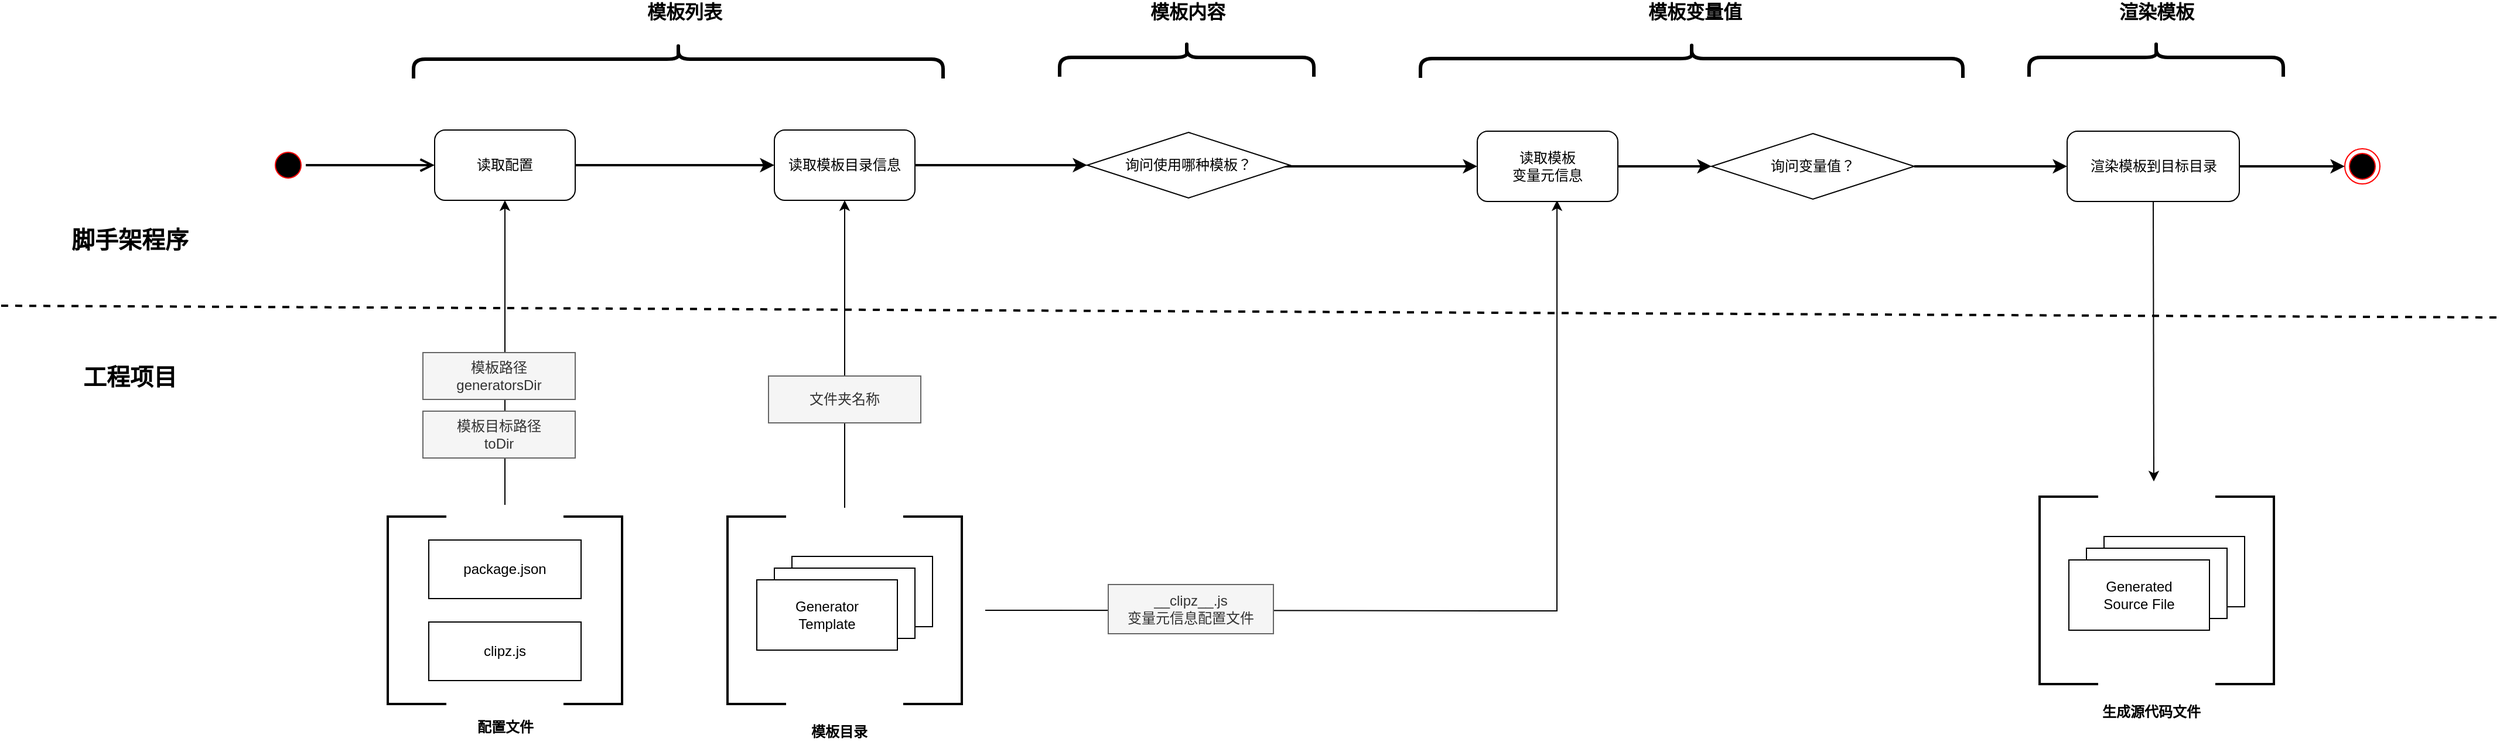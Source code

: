 <mxfile version="12.1.7" type="device" pages="1"><diagram id="BhGtVqAOG5pu5PqPBt-w" name="Page-1"><mxGraphModel dx="3261" dy="1481" grid="1" gridSize="10" guides="1" tooltips="1" connect="1" arrows="1" fold="1" page="1" pageScale="1" pageWidth="827" pageHeight="1169" math="0" shadow="0"><root><mxCell id="0"/><mxCell id="1" parent="0"/><mxCell id="YtCOchvPhmTr-XW-jlTc-1" value="package.json" style="rounded=0;whiteSpace=wrap;html=1;" vertex="1" parent="1"><mxGeometry x="195" y="530" width="130" height="50" as="geometry"/></mxCell><mxCell id="YtCOchvPhmTr-XW-jlTc-2" value="clipz.js" style="rounded=0;whiteSpace=wrap;html=1;" vertex="1" parent="1"><mxGeometry x="195" y="600" width="130" height="50" as="geometry"/></mxCell><mxCell id="YtCOchvPhmTr-XW-jlTc-3" value="" style="strokeWidth=2;html=1;shape=mxgraph.flowchart.annotation_1;align=left;pointerEvents=1;" vertex="1" parent="1"><mxGeometry x="160" y="510" width="50" height="160" as="geometry"/></mxCell><mxCell id="YtCOchvPhmTr-XW-jlTc-4" value="" style="strokeWidth=2;html=1;shape=mxgraph.flowchart.annotation_1;align=left;pointerEvents=1;rotation=-180;" vertex="1" parent="1"><mxGeometry x="310" y="510" width="50" height="160" as="geometry"/></mxCell><mxCell id="YtCOchvPhmTr-XW-jlTc-7" value="配置文件" style="text;html=1;resizable=0;points=[];autosize=1;align=center;verticalAlign=top;spacingTop=-4;fontStyle=1" vertex="1" parent="1"><mxGeometry x="230" y="680" width="60" height="20" as="geometry"/></mxCell><mxCell id="YtCOchvPhmTr-XW-jlTc-10" value="" style="rounded=0;whiteSpace=wrap;html=1;align=center;" vertex="1" parent="1"><mxGeometry x="505" y="544" width="120" height="60" as="geometry"/></mxCell><mxCell id="YtCOchvPhmTr-XW-jlTc-11" value="" style="rounded=0;whiteSpace=wrap;html=1;align=center;" vertex="1" parent="1"><mxGeometry x="490" y="554" width="120" height="60" as="geometry"/></mxCell><mxCell id="YtCOchvPhmTr-XW-jlTc-12" value="Generator&lt;br&gt;Template" style="rounded=0;whiteSpace=wrap;html=1;align=center;" vertex="1" parent="1"><mxGeometry x="475" y="564" width="120" height="60" as="geometry"/></mxCell><mxCell id="YtCOchvPhmTr-XW-jlTc-13" value="" style="strokeWidth=2;html=1;shape=mxgraph.flowchart.annotation_1;align=left;pointerEvents=1;" vertex="1" parent="1"><mxGeometry x="450" y="510" width="50" height="160" as="geometry"/></mxCell><mxCell id="YtCOchvPhmTr-XW-jlTc-48" style="edgeStyle=orthogonalEdgeStyle;rounded=0;orthogonalLoop=1;jettySize=auto;html=1;entryX=0.567;entryY=0.983;entryDx=0;entryDy=0;entryPerimeter=0;fontSize=12;" edge="1" parent="1" target="YtCOchvPhmTr-XW-jlTc-43"><mxGeometry relative="1" as="geometry"><mxPoint x="670" y="590" as="sourcePoint"/></mxGeometry></mxCell><mxCell id="YtCOchvPhmTr-XW-jlTc-14" value="" style="strokeWidth=2;html=1;shape=mxgraph.flowchart.annotation_1;align=left;pointerEvents=1;rotation=-180;" vertex="1" parent="1"><mxGeometry x="600" y="510" width="50" height="160" as="geometry"/></mxCell><mxCell id="YtCOchvPhmTr-XW-jlTc-15" value="模板目录" style="text;html=1;resizable=0;points=[];autosize=1;align=center;verticalAlign=top;spacingTop=-4;fontStyle=1" vertex="1" parent="1"><mxGeometry x="515" y="684" width="60" height="20" as="geometry"/></mxCell><mxCell id="YtCOchvPhmTr-XW-jlTc-19" value="工程项目" style="text;html=1;strokeColor=none;fillColor=none;align=center;verticalAlign=middle;whiteSpace=wrap;rounded=0;fontStyle=1;fontSize=20;" vertex="1" parent="1"><mxGeometry x="-120" y="370" width="120" height="40" as="geometry"/></mxCell><mxCell id="YtCOchvPhmTr-XW-jlTc-23" value="" style="ellipse;html=1;shape=startState;fillColor=#000000;strokeColor=#ff0000;fontSize=20;align=center;" vertex="1" parent="1"><mxGeometry x="60" y="195" width="30" height="30" as="geometry"/></mxCell><mxCell id="YtCOchvPhmTr-XW-jlTc-24" value="" style="edgeStyle=orthogonalEdgeStyle;html=1;verticalAlign=bottom;endArrow=open;endSize=8;strokeColor=#000000;fontSize=20;strokeWidth=2;" edge="1" source="YtCOchvPhmTr-XW-jlTc-23" parent="1"><mxGeometry relative="1" as="geometry"><mxPoint x="200" y="210" as="targetPoint"/></mxGeometry></mxCell><mxCell id="YtCOchvPhmTr-XW-jlTc-35" style="edgeStyle=orthogonalEdgeStyle;rounded=0;orthogonalLoop=1;jettySize=auto;html=1;fontSize=12;strokeWidth=2;" edge="1" parent="1" source="YtCOchvPhmTr-XW-jlTc-25" target="YtCOchvPhmTr-XW-jlTc-27"><mxGeometry relative="1" as="geometry"/></mxCell><mxCell id="YtCOchvPhmTr-XW-jlTc-25" value="读取配置" style="rounded=1;whiteSpace=wrap;html=1;fontSize=12;align=center;" vertex="1" parent="1"><mxGeometry x="200" y="180" width="120" height="60" as="geometry"/></mxCell><mxCell id="YtCOchvPhmTr-XW-jlTc-32" style="edgeStyle=orthogonalEdgeStyle;rounded=0;orthogonalLoop=1;jettySize=auto;html=1;fontSize=12;strokeWidth=2;" edge="1" parent="1" source="YtCOchvPhmTr-XW-jlTc-27" target="YtCOchvPhmTr-XW-jlTc-31"><mxGeometry relative="1" as="geometry"/></mxCell><mxCell id="YtCOchvPhmTr-XW-jlTc-27" value="读取模板目录信息" style="rounded=1;whiteSpace=wrap;html=1;fontSize=12;align=center;" vertex="1" parent="1"><mxGeometry x="490" y="180" width="120" height="60" as="geometry"/></mxCell><mxCell id="YtCOchvPhmTr-XW-jlTc-42" style="edgeStyle=orthogonalEdgeStyle;rounded=0;orthogonalLoop=1;jettySize=auto;html=1;fontSize=12;strokeWidth=2;exitX=0.965;exitY=0.518;exitDx=0;exitDy=0;exitPerimeter=0;entryX=0;entryY=0.5;entryDx=0;entryDy=0;" edge="1" parent="1" source="YtCOchvPhmTr-XW-jlTc-31" target="YtCOchvPhmTr-XW-jlTc-43"><mxGeometry relative="1" as="geometry"><mxPoint x="1090" y="210" as="targetPoint"/><mxPoint x="1010" y="210" as="sourcePoint"/></mxGeometry></mxCell><mxCell id="YtCOchvPhmTr-XW-jlTc-31" value="询问使用哪种模板？" style="rhombus;whiteSpace=wrap;html=1;fontSize=12;align=center;" vertex="1" parent="1"><mxGeometry x="757" y="182" width="173" height="56" as="geometry"/></mxCell><mxCell id="YtCOchvPhmTr-XW-jlTc-36" value="" style="endArrow=classic;html=1;fontSize=12;entryX=0.5;entryY=1;entryDx=0;entryDy=0;" edge="1" parent="1" target="YtCOchvPhmTr-XW-jlTc-25"><mxGeometry width="50" height="50" relative="1" as="geometry"><mxPoint x="260" y="500" as="sourcePoint"/><mxPoint x="300" y="440" as="targetPoint"/></mxGeometry></mxCell><mxCell id="YtCOchvPhmTr-XW-jlTc-37" value="模板路径&lt;br&gt;generatorsDir" style="rounded=0;whiteSpace=wrap;html=1;fontSize=12;align=center;fillColor=#f5f5f5;strokeColor=#666666;fontColor=#333333;" vertex="1" parent="1"><mxGeometry x="190" y="370" width="130" height="40" as="geometry"/></mxCell><mxCell id="YtCOchvPhmTr-XW-jlTc-38" value="模板目标路径&lt;br&gt;toDir" style="rounded=0;whiteSpace=wrap;html=1;fontSize=12;align=center;fillColor=#f5f5f5;strokeColor=#666666;fontColor=#333333;" vertex="1" parent="1"><mxGeometry x="190" y="420" width="130" height="40" as="geometry"/></mxCell><mxCell id="YtCOchvPhmTr-XW-jlTc-40" value="" style="endArrow=classic;html=1;fontSize=12;entryX=0.5;entryY=1;entryDx=0;entryDy=0;" edge="1" parent="1" target="YtCOchvPhmTr-XW-jlTc-27"><mxGeometry width="50" height="50" relative="1" as="geometry"><mxPoint x="550" y="502.5" as="sourcePoint"/><mxPoint x="550" y="277.5" as="targetPoint"/></mxGeometry></mxCell><mxCell id="YtCOchvPhmTr-XW-jlTc-41" value="文件夹名称" style="rounded=0;whiteSpace=wrap;html=1;fontSize=12;align=center;fillColor=#f5f5f5;strokeColor=#666666;fontColor=#333333;" vertex="1" parent="1"><mxGeometry x="485" y="390" width="130" height="40" as="geometry"/></mxCell><mxCell id="YtCOchvPhmTr-XW-jlTc-45" style="edgeStyle=orthogonalEdgeStyle;rounded=0;orthogonalLoop=1;jettySize=auto;html=1;entryX=0;entryY=0.5;entryDx=0;entryDy=0;fontSize=12;strokeWidth=2;" edge="1" parent="1" source="YtCOchvPhmTr-XW-jlTc-43" target="YtCOchvPhmTr-XW-jlTc-44"><mxGeometry relative="1" as="geometry"/></mxCell><mxCell id="YtCOchvPhmTr-XW-jlTc-43" value="读取模板&lt;br&gt;变量元信息" style="rounded=1;whiteSpace=wrap;html=1;fontSize=12;align=center;" vertex="1" parent="1"><mxGeometry x="1090" y="181" width="120" height="60" as="geometry"/></mxCell><mxCell id="YtCOchvPhmTr-XW-jlTc-47" style="edgeStyle=orthogonalEdgeStyle;rounded=0;orthogonalLoop=1;jettySize=auto;html=1;fontSize=12;strokeWidth=2;" edge="1" parent="1" source="YtCOchvPhmTr-XW-jlTc-44" target="YtCOchvPhmTr-XW-jlTc-46"><mxGeometry relative="1" as="geometry"/></mxCell><mxCell id="YtCOchvPhmTr-XW-jlTc-44" value="询问变量值？" style="rhombus;whiteSpace=wrap;html=1;fontSize=12;align=center;" vertex="1" parent="1"><mxGeometry x="1290" y="183" width="173" height="56" as="geometry"/></mxCell><mxCell id="YtCOchvPhmTr-XW-jlTc-52" style="edgeStyle=orthogonalEdgeStyle;rounded=0;orthogonalLoop=1;jettySize=auto;html=1;fontSize=12;strokeWidth=2;entryX=0;entryY=0.5;entryDx=0;entryDy=0;" edge="1" parent="1" source="YtCOchvPhmTr-XW-jlTc-46" target="YtCOchvPhmTr-XW-jlTc-51"><mxGeometry relative="1" as="geometry"><mxPoint x="1820.5" y="210" as="targetPoint"/></mxGeometry></mxCell><mxCell id="YtCOchvPhmTr-XW-jlTc-46" value="渲染模板到目标目录" style="rounded=1;whiteSpace=wrap;html=1;fontSize=12;align=center;" vertex="1" parent="1"><mxGeometry x="1593.5" y="181" width="147" height="60" as="geometry"/></mxCell><mxCell id="YtCOchvPhmTr-XW-jlTc-49" value="__clipz__.js&lt;br&gt;变量元信息配置文件" style="rounded=0;whiteSpace=wrap;html=1;fontSize=12;align=center;fillColor=#f5f5f5;strokeColor=#666666;fontColor=#333333;" vertex="1" parent="1"><mxGeometry x="775" y="568" width="141" height="42" as="geometry"/></mxCell><mxCell id="YtCOchvPhmTr-XW-jlTc-51" value="" style="ellipse;html=1;shape=endState;fillColor=#000000;strokeColor=#ff0000;fontSize=12;align=center;" vertex="1" parent="1"><mxGeometry x="1830.5" y="196" width="30" height="30" as="geometry"/></mxCell><mxCell id="YtCOchvPhmTr-XW-jlTc-53" value="" style="rounded=0;whiteSpace=wrap;html=1;align=center;" vertex="1" parent="1"><mxGeometry x="1625" y="527" width="120" height="60" as="geometry"/></mxCell><mxCell id="YtCOchvPhmTr-XW-jlTc-54" value="" style="rounded=0;whiteSpace=wrap;html=1;align=center;" vertex="1" parent="1"><mxGeometry x="1610" y="537" width="120" height="60" as="geometry"/></mxCell><mxCell id="YtCOchvPhmTr-XW-jlTc-55" value="Generated&lt;br&gt;Source File" style="rounded=0;whiteSpace=wrap;html=1;align=center;" vertex="1" parent="1"><mxGeometry x="1595" y="547" width="120" height="60" as="geometry"/></mxCell><mxCell id="YtCOchvPhmTr-XW-jlTc-56" value="" style="strokeWidth=2;html=1;shape=mxgraph.flowchart.annotation_1;align=left;pointerEvents=1;" vertex="1" parent="1"><mxGeometry x="1570" y="493" width="50" height="160" as="geometry"/></mxCell><mxCell id="YtCOchvPhmTr-XW-jlTc-57" value="" style="strokeWidth=2;html=1;shape=mxgraph.flowchart.annotation_1;align=left;pointerEvents=1;rotation=-180;" vertex="1" parent="1"><mxGeometry x="1720" y="493" width="50" height="160" as="geometry"/></mxCell><mxCell id="YtCOchvPhmTr-XW-jlTc-58" value="生成源代码文件" style="text;html=1;resizable=0;points=[];autosize=1;align=center;verticalAlign=top;spacingTop=-4;fontStyle=1" vertex="1" parent="1"><mxGeometry x="1615" y="667" width="100" height="20" as="geometry"/></mxCell><mxCell id="YtCOchvPhmTr-XW-jlTc-59" value="" style="endArrow=classic;html=1;fontSize=12;exitX=0.5;exitY=1;exitDx=0;exitDy=0;" edge="1" parent="1" source="YtCOchvPhmTr-XW-jlTc-46"><mxGeometry width="50" height="50" relative="1" as="geometry"><mxPoint x="690.5" y="512.5" as="sourcePoint"/><mxPoint x="1667.5" y="480" as="targetPoint"/></mxGeometry></mxCell><mxCell id="YtCOchvPhmTr-XW-jlTc-60" value="" style="endArrow=none;dashed=1;html=1;strokeColor=#000000;strokeWidth=2;fontSize=12;" edge="1" parent="1"><mxGeometry width="50" height="50" relative="1" as="geometry"><mxPoint x="-170" y="330" as="sourcePoint"/><mxPoint x="1960" y="340" as="targetPoint"/></mxGeometry></mxCell><mxCell id="YtCOchvPhmTr-XW-jlTc-61" value="脚手架程序" style="text;html=1;strokeColor=none;fillColor=none;align=center;verticalAlign=middle;whiteSpace=wrap;rounded=0;fontStyle=1;fontSize=20;" vertex="1" parent="1"><mxGeometry x="-120" y="253" width="120" height="40" as="geometry"/></mxCell><mxCell id="YtCOchvPhmTr-XW-jlTc-63" value="" style="shape=curlyBracket;whiteSpace=wrap;html=1;rounded=1;fontSize=12;align=center;rotation=90;strokeWidth=3;size=0.45;" vertex="1" parent="1"><mxGeometry x="393" y="-105" width="30" height="452" as="geometry"/></mxCell><mxCell id="YtCOchvPhmTr-XW-jlTc-64" value="模板列表" style="text;html=1;strokeColor=none;fillColor=none;align=center;verticalAlign=middle;whiteSpace=wrap;rounded=0;fontSize=16;fontStyle=1" vertex="1" parent="1"><mxGeometry x="360" y="69" width="107" height="20" as="geometry"/></mxCell><mxCell id="YtCOchvPhmTr-XW-jlTc-65" value="" style="shape=curlyBracket;whiteSpace=wrap;html=1;rounded=1;fontSize=12;align=center;rotation=90;strokeWidth=3;size=0.45;" vertex="1" parent="1"><mxGeometry x="1258" y="-111" width="30" height="463" as="geometry"/></mxCell><mxCell id="YtCOchvPhmTr-XW-jlTc-66" value="模板变量值" style="text;html=1;strokeColor=none;fillColor=none;align=center;verticalAlign=middle;whiteSpace=wrap;rounded=0;fontSize=16;fontStyle=1" vertex="1" parent="1"><mxGeometry x="1196" y="69" width="160" height="20" as="geometry"/></mxCell><mxCell id="YtCOchvPhmTr-XW-jlTc-67" value="" style="shape=curlyBracket;whiteSpace=wrap;html=1;rounded=1;fontSize=12;align=center;rotation=90;strokeWidth=3;size=0.45;" vertex="1" parent="1"><mxGeometry x="827" y="11" width="30" height="217" as="geometry"/></mxCell><mxCell id="YtCOchvPhmTr-XW-jlTc-70" value="模板内容" style="text;html=1;strokeColor=none;fillColor=none;align=center;verticalAlign=middle;whiteSpace=wrap;rounded=0;fontSize=16;fontStyle=1" vertex="1" parent="1"><mxGeometry x="762.5" y="69" width="160" height="20" as="geometry"/></mxCell><mxCell id="YtCOchvPhmTr-XW-jlTc-71" value="" style="shape=curlyBracket;whiteSpace=wrap;html=1;rounded=1;fontSize=12;align=center;rotation=90;strokeWidth=3;size=0.45;" vertex="1" parent="1"><mxGeometry x="1654.5" y="11" width="30" height="217" as="geometry"/></mxCell><mxCell id="YtCOchvPhmTr-XW-jlTc-72" value="渲染模板" style="text;html=1;strokeColor=none;fillColor=none;align=center;verticalAlign=middle;whiteSpace=wrap;rounded=0;fontSize=16;fontStyle=1" vertex="1" parent="1"><mxGeometry x="1590" y="69" width="160" height="20" as="geometry"/></mxCell></root></mxGraphModel></diagram></mxfile>